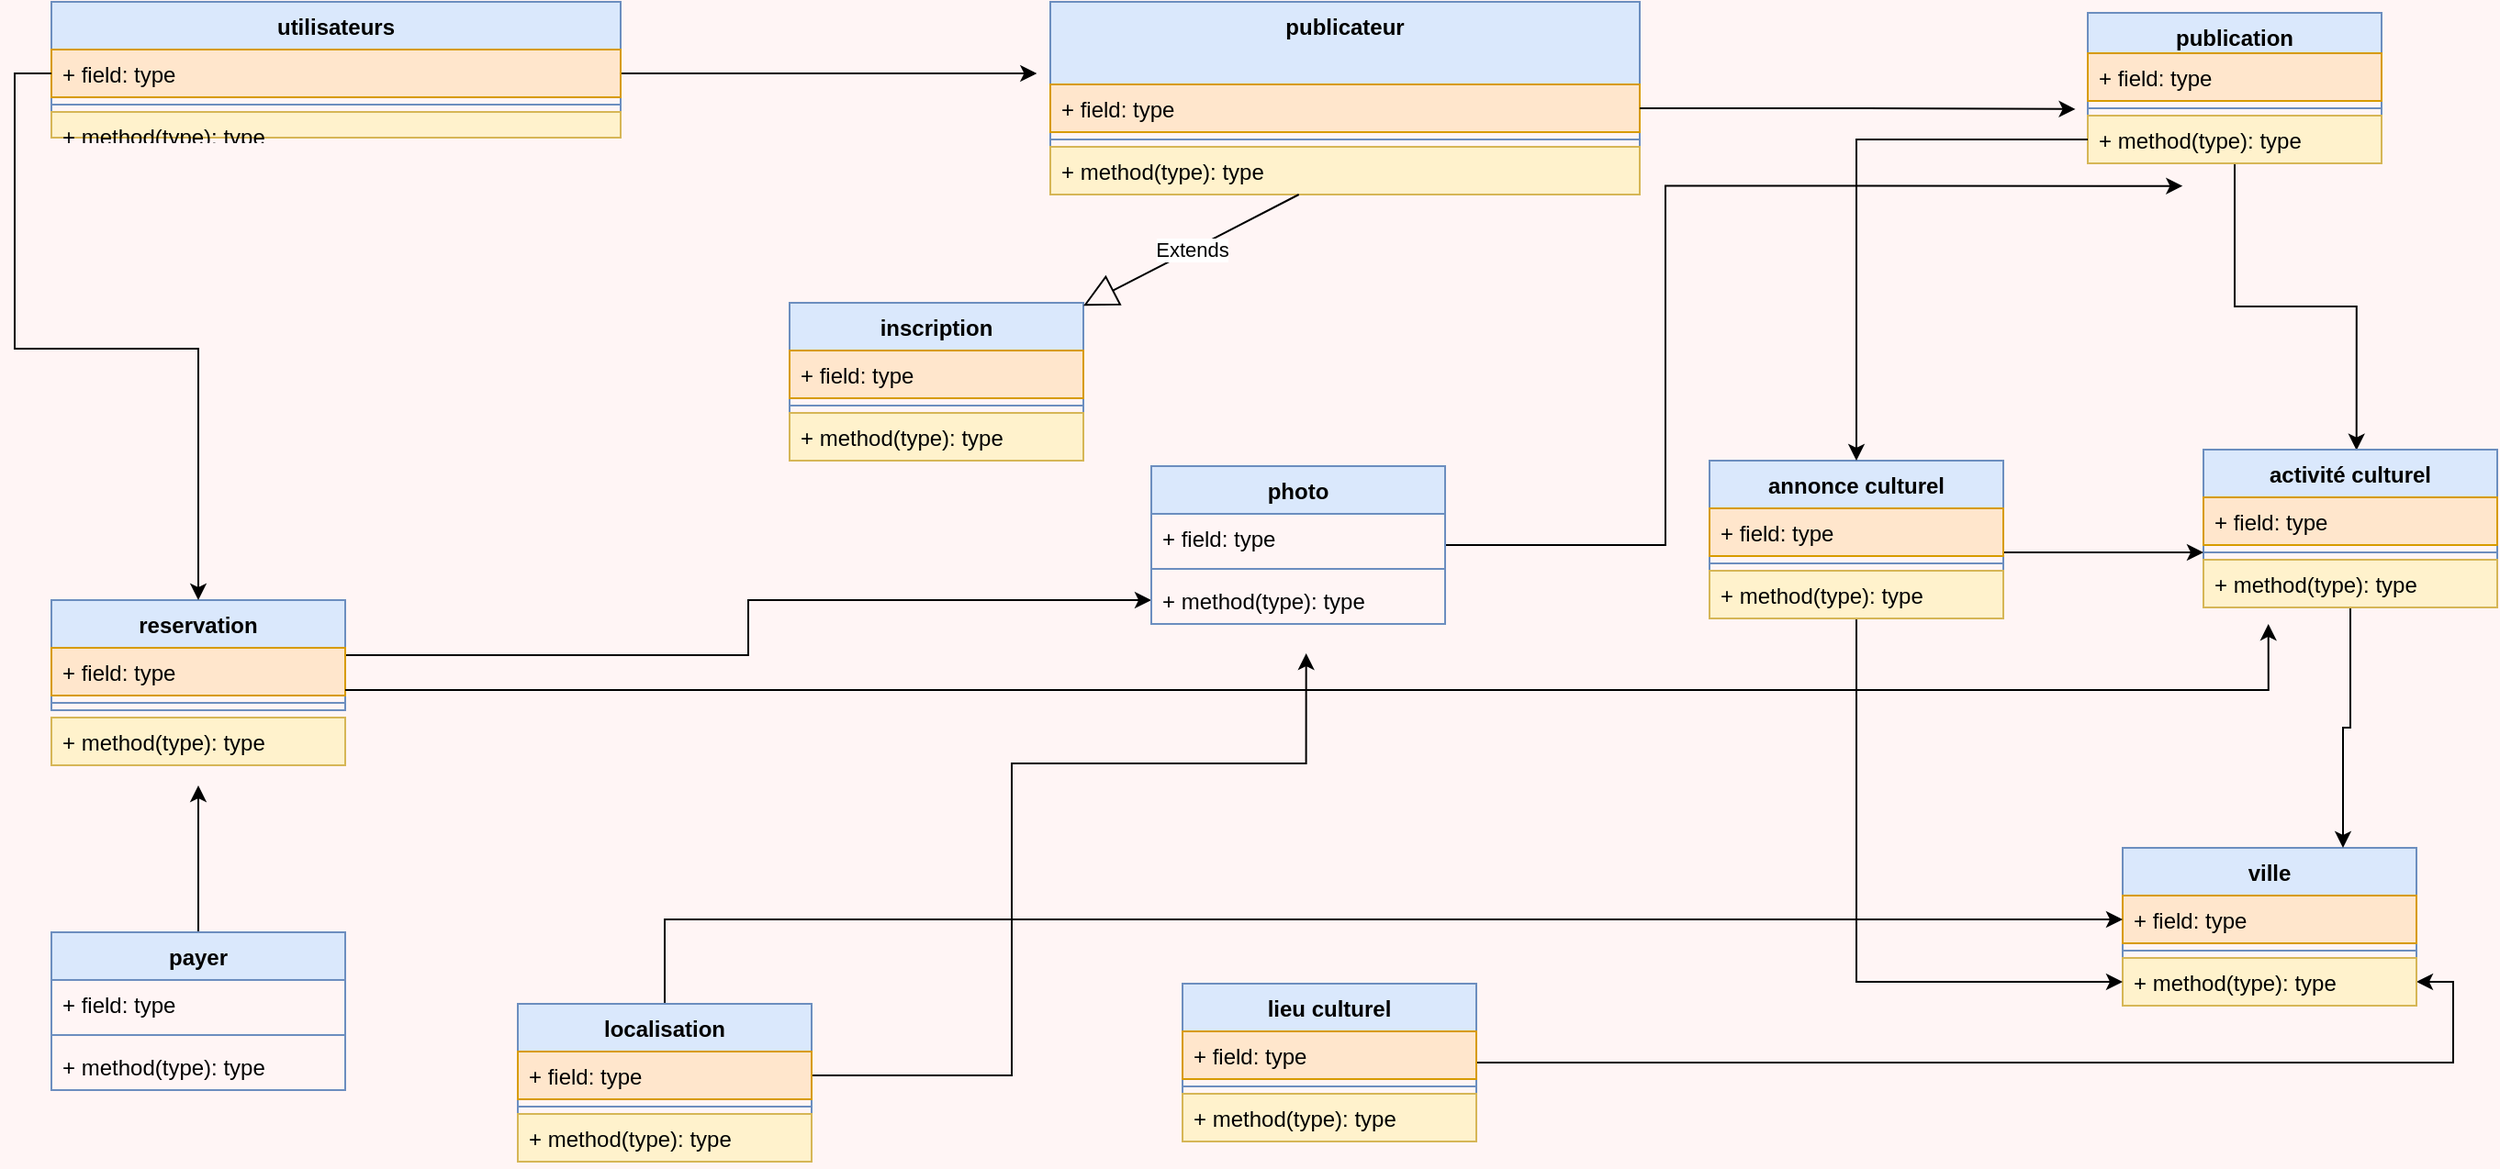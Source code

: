 <mxfile version="21.0.7" type="github">
  <diagram name="Page-1" id="e7e014a7-5840-1c2e-5031-d8a46d1fe8dd">
    <mxGraphModel dx="2587" dy="767" grid="0" gridSize="38" guides="1" tooltips="1" connect="1" arrows="1" fold="1" page="1" pageScale="1" pageWidth="1169" pageHeight="827" background="#FFF5F5" math="0" shadow="0">
      <root>
        <mxCell id="0" />
        <mxCell id="1" parent="0" />
        <mxCell id="SGoZrqo3IlflcsKEaXbl-61" value="utilisateurs" style="swimlane;fontStyle=1;align=center;verticalAlign=top;childLayout=stackLayout;horizontal=1;startSize=26;horizontalStack=0;resizeParent=1;resizeParentMax=0;resizeLast=0;collapsible=1;marginBottom=0;whiteSpace=wrap;html=1;fillColor=#dae8fc;strokeColor=#6c8ebf;" parent="1" vertex="1">
          <mxGeometry x="-207" y="19" width="310" height="74" as="geometry" />
        </mxCell>
        <mxCell id="SGoZrqo3IlflcsKEaXbl-108" style="edgeStyle=orthogonalEdgeStyle;rounded=0;orthogonalLoop=1;jettySize=auto;html=1;exitX=1;exitY=0.5;exitDx=0;exitDy=0;" parent="SGoZrqo3IlflcsKEaXbl-61" source="SGoZrqo3IlflcsKEaXbl-62" edge="1">
          <mxGeometry relative="1" as="geometry">
            <mxPoint x="536.667" y="39" as="targetPoint" />
          </mxGeometry>
        </mxCell>
        <mxCell id="SGoZrqo3IlflcsKEaXbl-62" value="+ field: type" style="text;strokeColor=#d79b00;fillColor=#ffe6cc;align=left;verticalAlign=top;spacingLeft=4;spacingRight=4;overflow=hidden;rotatable=0;points=[[0,0.5],[1,0.5]];portConstraint=eastwest;whiteSpace=wrap;html=1;" parent="SGoZrqo3IlflcsKEaXbl-61" vertex="1">
          <mxGeometry y="26" width="310" height="26" as="geometry" />
        </mxCell>
        <mxCell id="SGoZrqo3IlflcsKEaXbl-63" value="" style="line;strokeWidth=1;fillColor=none;align=left;verticalAlign=middle;spacingTop=-1;spacingLeft=3;spacingRight=3;rotatable=0;labelPosition=right;points=[];portConstraint=eastwest;strokeColor=inherit;" parent="SGoZrqo3IlflcsKEaXbl-61" vertex="1">
          <mxGeometry y="52" width="310" height="8" as="geometry" />
        </mxCell>
        <mxCell id="SGoZrqo3IlflcsKEaXbl-64" value="+ method(type): type" style="text;strokeColor=#d6b656;fillColor=#fff2cc;align=left;verticalAlign=top;spacingLeft=4;spacingRight=4;overflow=hidden;rotatable=0;points=[[0,0.5],[1,0.5]];portConstraint=eastwest;whiteSpace=wrap;html=1;" parent="SGoZrqo3IlflcsKEaXbl-61" vertex="1">
          <mxGeometry y="60" width="310" height="14" as="geometry" />
        </mxCell>
        <mxCell id="SGoZrqo3IlflcsKEaXbl-69" value="publicateur" style="swimlane;fontStyle=1;align=center;verticalAlign=top;childLayout=stackLayout;horizontal=1;startSize=45;horizontalStack=0;resizeParent=1;resizeParentMax=0;resizeLast=0;collapsible=1;marginBottom=0;whiteSpace=wrap;html=1;strokeColor=#6c8ebf;fillColor=#dae8fc;" parent="1" vertex="1">
          <mxGeometry x="337" y="19" width="321" height="105" as="geometry" />
        </mxCell>
        <mxCell id="SGoZrqo3IlflcsKEaXbl-70" value="+ field: type" style="text;strokeColor=#d79b00;fillColor=#ffe6cc;align=left;verticalAlign=top;spacingLeft=4;spacingRight=4;overflow=hidden;rotatable=0;points=[[0,0.5],[1,0.5]];portConstraint=eastwest;whiteSpace=wrap;html=1;" parent="SGoZrqo3IlflcsKEaXbl-69" vertex="1">
          <mxGeometry y="45" width="321" height="26" as="geometry" />
        </mxCell>
        <mxCell id="SGoZrqo3IlflcsKEaXbl-71" value="" style="line;strokeWidth=1;fillColor=none;align=left;verticalAlign=middle;spacingTop=-1;spacingLeft=3;spacingRight=3;rotatable=0;labelPosition=right;points=[];portConstraint=eastwest;strokeColor=inherit;" parent="SGoZrqo3IlflcsKEaXbl-69" vertex="1">
          <mxGeometry y="71" width="321" height="8" as="geometry" />
        </mxCell>
        <mxCell id="SGoZrqo3IlflcsKEaXbl-72" value="+ method(type): type" style="text;strokeColor=#d6b656;fillColor=#fff2cc;align=left;verticalAlign=top;spacingLeft=4;spacingRight=4;overflow=hidden;rotatable=0;points=[[0,0.5],[1,0.5]];portConstraint=eastwest;whiteSpace=wrap;html=1;" parent="SGoZrqo3IlflcsKEaXbl-69" vertex="1">
          <mxGeometry y="79" width="321" height="26" as="geometry" />
        </mxCell>
        <mxCell id="SGoZrqo3IlflcsKEaXbl-116" style="edgeStyle=orthogonalEdgeStyle;rounded=0;orthogonalLoop=1;jettySize=auto;html=1;entryX=0.521;entryY=0.004;entryDx=0;entryDy=0;entryPerimeter=0;" parent="1" source="SGoZrqo3IlflcsKEaXbl-73" target="SGoZrqo3IlflcsKEaXbl-100" edge="1">
          <mxGeometry relative="1" as="geometry" />
        </mxCell>
        <mxCell id="SGoZrqo3IlflcsKEaXbl-73" value="publication" style="swimlane;fontStyle=1;align=center;verticalAlign=top;childLayout=stackLayout;horizontal=1;startSize=22;horizontalStack=0;resizeParent=1;resizeParentMax=0;resizeLast=0;collapsible=1;marginBottom=0;whiteSpace=wrap;html=1;fillColor=#dae8fc;strokeColor=#6c8ebf;" parent="1" vertex="1">
          <mxGeometry x="902" y="25" width="160" height="82" as="geometry" />
        </mxCell>
        <mxCell id="SGoZrqo3IlflcsKEaXbl-74" value="+ field: type" style="text;strokeColor=#d79b00;fillColor=#ffe6cc;align=left;verticalAlign=top;spacingLeft=4;spacingRight=4;overflow=hidden;rotatable=0;points=[[0,0.5],[1,0.5]];portConstraint=eastwest;whiteSpace=wrap;html=1;" parent="SGoZrqo3IlflcsKEaXbl-73" vertex="1">
          <mxGeometry y="22" width="160" height="26" as="geometry" />
        </mxCell>
        <mxCell id="SGoZrqo3IlflcsKEaXbl-75" value="" style="line;strokeWidth=1;fillColor=none;align=left;verticalAlign=middle;spacingTop=-1;spacingLeft=3;spacingRight=3;rotatable=0;labelPosition=right;points=[];portConstraint=eastwest;strokeColor=inherit;" parent="SGoZrqo3IlflcsKEaXbl-73" vertex="1">
          <mxGeometry y="48" width="160" height="8" as="geometry" />
        </mxCell>
        <mxCell id="SGoZrqo3IlflcsKEaXbl-76" value="+ method(type): type" style="text;strokeColor=#d6b656;fillColor=#fff2cc;align=left;verticalAlign=top;spacingLeft=4;spacingRight=4;overflow=hidden;rotatable=0;points=[[0,0.5],[1,0.5]];portConstraint=eastwest;whiteSpace=wrap;html=1;" parent="SGoZrqo3IlflcsKEaXbl-73" vertex="1">
          <mxGeometry y="56" width="160" height="26" as="geometry" />
        </mxCell>
        <mxCell id="SGoZrqo3IlflcsKEaXbl-77" value="inscription" style="swimlane;fontStyle=1;align=center;verticalAlign=top;childLayout=stackLayout;horizontal=1;startSize=26;horizontalStack=0;resizeParent=1;resizeParentMax=0;resizeLast=0;collapsible=1;marginBottom=0;whiteSpace=wrap;html=1;fillColor=#dae8fc;strokeColor=#6c8ebf;" parent="1" vertex="1">
          <mxGeometry x="195" y="183" width="160" height="86" as="geometry" />
        </mxCell>
        <mxCell id="SGoZrqo3IlflcsKEaXbl-78" value="+ field: type" style="text;strokeColor=#d79b00;fillColor=#ffe6cc;align=left;verticalAlign=top;spacingLeft=4;spacingRight=4;overflow=hidden;rotatable=0;points=[[0,0.5],[1,0.5]];portConstraint=eastwest;whiteSpace=wrap;html=1;" parent="SGoZrqo3IlflcsKEaXbl-77" vertex="1">
          <mxGeometry y="26" width="160" height="26" as="geometry" />
        </mxCell>
        <mxCell id="SGoZrqo3IlflcsKEaXbl-79" value="" style="line;strokeWidth=1;fillColor=none;align=left;verticalAlign=middle;spacingTop=-1;spacingLeft=3;spacingRight=3;rotatable=0;labelPosition=right;points=[];portConstraint=eastwest;strokeColor=inherit;" parent="SGoZrqo3IlflcsKEaXbl-77" vertex="1">
          <mxGeometry y="52" width="160" height="8" as="geometry" />
        </mxCell>
        <mxCell id="SGoZrqo3IlflcsKEaXbl-80" value="+ method(type): type" style="text;strokeColor=#d6b656;fillColor=#fff2cc;align=left;verticalAlign=top;spacingLeft=4;spacingRight=4;overflow=hidden;rotatable=0;points=[[0,0.5],[1,0.5]];portConstraint=eastwest;whiteSpace=wrap;html=1;" parent="SGoZrqo3IlflcsKEaXbl-77" vertex="1">
          <mxGeometry y="60" width="160" height="26" as="geometry" />
        </mxCell>
        <mxCell id="YtkqD--CmhrqarxZf_1T-7" style="edgeStyle=orthogonalEdgeStyle;rounded=0;orthogonalLoop=1;jettySize=auto;html=1;" parent="1" source="SGoZrqo3IlflcsKEaXbl-81" target="YtkqD--CmhrqarxZf_1T-4" edge="1">
          <mxGeometry relative="1" as="geometry" />
        </mxCell>
        <mxCell id="SGoZrqo3IlflcsKEaXbl-81" value="reservation" style="swimlane;fontStyle=1;align=center;verticalAlign=top;childLayout=stackLayout;horizontal=1;startSize=26;horizontalStack=0;resizeParent=1;resizeParentMax=0;resizeLast=0;collapsible=1;marginBottom=0;whiteSpace=wrap;html=1;fillColor=#dae8fc;strokeColor=#6c8ebf;" parent="1" vertex="1">
          <mxGeometry x="-207" y="345" width="160" height="60" as="geometry" />
        </mxCell>
        <mxCell id="SGoZrqo3IlflcsKEaXbl-82" value="+ field: type" style="text;strokeColor=#d79b00;fillColor=#ffe6cc;align=left;verticalAlign=top;spacingLeft=4;spacingRight=4;overflow=hidden;rotatable=0;points=[[0,0.5],[1,0.5]];portConstraint=eastwest;whiteSpace=wrap;html=1;" parent="SGoZrqo3IlflcsKEaXbl-81" vertex="1">
          <mxGeometry y="26" width="160" height="26" as="geometry" />
        </mxCell>
        <mxCell id="SGoZrqo3IlflcsKEaXbl-83" value="" style="line;strokeWidth=1;fillColor=none;align=left;verticalAlign=middle;spacingTop=-1;spacingLeft=3;spacingRight=3;rotatable=0;labelPosition=right;points=[];portConstraint=eastwest;strokeColor=inherit;" parent="SGoZrqo3IlflcsKEaXbl-81" vertex="1">
          <mxGeometry y="52" width="160" height="8" as="geometry" />
        </mxCell>
        <mxCell id="SGoZrqo3IlflcsKEaXbl-109" style="edgeStyle=orthogonalEdgeStyle;rounded=0;orthogonalLoop=1;jettySize=auto;html=1;entryX=1;entryY=0.5;entryDx=0;entryDy=0;" parent="1" source="SGoZrqo3IlflcsKEaXbl-85" target="SGoZrqo3IlflcsKEaXbl-92" edge="1">
          <mxGeometry relative="1" as="geometry" />
        </mxCell>
        <mxCell id="SGoZrqo3IlflcsKEaXbl-85" value="lieu culturel" style="swimlane;fontStyle=1;align=center;verticalAlign=top;childLayout=stackLayout;horizontal=1;startSize=26;horizontalStack=0;resizeParent=1;resizeParentMax=0;resizeLast=0;collapsible=1;marginBottom=0;whiteSpace=wrap;html=1;fillColor=#dae8fc;strokeColor=#6c8ebf;" parent="1" vertex="1">
          <mxGeometry x="409" y="554" width="160" height="86" as="geometry" />
        </mxCell>
        <mxCell id="SGoZrqo3IlflcsKEaXbl-86" value="+ field: type" style="text;strokeColor=#d79b00;fillColor=#ffe6cc;align=left;verticalAlign=top;spacingLeft=4;spacingRight=4;overflow=hidden;rotatable=0;points=[[0,0.5],[1,0.5]];portConstraint=eastwest;whiteSpace=wrap;html=1;" parent="SGoZrqo3IlflcsKEaXbl-85" vertex="1">
          <mxGeometry y="26" width="160" height="26" as="geometry" />
        </mxCell>
        <mxCell id="SGoZrqo3IlflcsKEaXbl-87" value="" style="line;strokeWidth=1;fillColor=none;align=left;verticalAlign=middle;spacingTop=-1;spacingLeft=3;spacingRight=3;rotatable=0;labelPosition=right;points=[];portConstraint=eastwest;strokeColor=inherit;" parent="SGoZrqo3IlflcsKEaXbl-85" vertex="1">
          <mxGeometry y="52" width="160" height="8" as="geometry" />
        </mxCell>
        <mxCell id="SGoZrqo3IlflcsKEaXbl-88" value="+ method(type): type" style="text;strokeColor=#d6b656;fillColor=#fff2cc;align=left;verticalAlign=top;spacingLeft=4;spacingRight=4;overflow=hidden;rotatable=0;points=[[0,0.5],[1,0.5]];portConstraint=eastwest;whiteSpace=wrap;html=1;" parent="SGoZrqo3IlflcsKEaXbl-85" vertex="1">
          <mxGeometry y="60" width="160" height="26" as="geometry" />
        </mxCell>
        <mxCell id="SGoZrqo3IlflcsKEaXbl-89" value="ville" style="swimlane;fontStyle=1;align=center;verticalAlign=top;childLayout=stackLayout;horizontal=1;startSize=26;horizontalStack=0;resizeParent=1;resizeParentMax=0;resizeLast=0;collapsible=1;marginBottom=0;whiteSpace=wrap;html=1;fillColor=#dae8fc;strokeColor=#6c8ebf;" parent="1" vertex="1">
          <mxGeometry x="921" y="480" width="160" height="86" as="geometry" />
        </mxCell>
        <mxCell id="SGoZrqo3IlflcsKEaXbl-90" value="+ field: type" style="text;strokeColor=#d79b00;fillColor=#ffe6cc;align=left;verticalAlign=top;spacingLeft=4;spacingRight=4;overflow=hidden;rotatable=0;points=[[0,0.5],[1,0.5]];portConstraint=eastwest;whiteSpace=wrap;html=1;" parent="SGoZrqo3IlflcsKEaXbl-89" vertex="1">
          <mxGeometry y="26" width="160" height="26" as="geometry" />
        </mxCell>
        <mxCell id="SGoZrqo3IlflcsKEaXbl-91" value="" style="line;strokeWidth=1;fillColor=none;align=left;verticalAlign=middle;spacingTop=-1;spacingLeft=3;spacingRight=3;rotatable=0;labelPosition=right;points=[];portConstraint=eastwest;strokeColor=inherit;" parent="SGoZrqo3IlflcsKEaXbl-89" vertex="1">
          <mxGeometry y="52" width="160" height="8" as="geometry" />
        </mxCell>
        <mxCell id="SGoZrqo3IlflcsKEaXbl-92" value="+ method(type): type" style="text;strokeColor=#d6b656;fillColor=#fff2cc;align=left;verticalAlign=top;spacingLeft=4;spacingRight=4;overflow=hidden;rotatable=0;points=[[0,0.5],[1,0.5]];portConstraint=eastwest;whiteSpace=wrap;html=1;" parent="SGoZrqo3IlflcsKEaXbl-89" vertex="1">
          <mxGeometry y="60" width="160" height="26" as="geometry" />
        </mxCell>
        <mxCell id="SGoZrqo3IlflcsKEaXbl-97" style="edgeStyle=orthogonalEdgeStyle;rounded=0;orthogonalLoop=1;jettySize=auto;html=1;entryX=-0.042;entryY=-0.137;entryDx=0;entryDy=0;entryPerimeter=0;" parent="1" source="SGoZrqo3IlflcsKEaXbl-70" target="SGoZrqo3IlflcsKEaXbl-76" edge="1">
          <mxGeometry relative="1" as="geometry" />
        </mxCell>
        <mxCell id="SGoZrqo3IlflcsKEaXbl-111" style="edgeStyle=orthogonalEdgeStyle;rounded=0;orthogonalLoop=1;jettySize=auto;html=1;entryX=0.75;entryY=0;entryDx=0;entryDy=0;" parent="1" source="SGoZrqo3IlflcsKEaXbl-100" target="SGoZrqo3IlflcsKEaXbl-89" edge="1">
          <mxGeometry relative="1" as="geometry" />
        </mxCell>
        <mxCell id="SGoZrqo3IlflcsKEaXbl-100" value="activité culturel" style="swimlane;fontStyle=1;align=center;verticalAlign=top;childLayout=stackLayout;horizontal=1;startSize=26;horizontalStack=0;resizeParent=1;resizeParentMax=0;resizeLast=0;collapsible=1;marginBottom=0;whiteSpace=wrap;html=1;fillColor=#dae8fc;strokeColor=#6c8ebf;" parent="1" vertex="1">
          <mxGeometry x="965" y="263" width="160" height="86" as="geometry" />
        </mxCell>
        <mxCell id="SGoZrqo3IlflcsKEaXbl-101" value="+ field: type" style="text;strokeColor=#d79b00;fillColor=#ffe6cc;align=left;verticalAlign=top;spacingLeft=4;spacingRight=4;overflow=hidden;rotatable=0;points=[[0,0.5],[1,0.5]];portConstraint=eastwest;whiteSpace=wrap;html=1;" parent="SGoZrqo3IlflcsKEaXbl-100" vertex="1">
          <mxGeometry y="26" width="160" height="26" as="geometry" />
        </mxCell>
        <mxCell id="SGoZrqo3IlflcsKEaXbl-102" value="" style="line;strokeWidth=1;fillColor=none;align=left;verticalAlign=middle;spacingTop=-1;spacingLeft=3;spacingRight=3;rotatable=0;labelPosition=right;points=[];portConstraint=eastwest;strokeColor=inherit;" parent="SGoZrqo3IlflcsKEaXbl-100" vertex="1">
          <mxGeometry y="52" width="160" height="8" as="geometry" />
        </mxCell>
        <mxCell id="SGoZrqo3IlflcsKEaXbl-103" value="+ method(type): type" style="text;strokeColor=#d6b656;fillColor=#fff2cc;align=left;verticalAlign=top;spacingLeft=4;spacingRight=4;overflow=hidden;rotatable=0;points=[[0,0.5],[1,0.5]];portConstraint=eastwest;whiteSpace=wrap;html=1;" parent="SGoZrqo3IlflcsKEaXbl-100" vertex="1">
          <mxGeometry y="60" width="160" height="26" as="geometry" />
        </mxCell>
        <mxCell id="SGoZrqo3IlflcsKEaXbl-107" value="Extends" style="endArrow=block;endSize=16;endFill=0;html=1;rounded=0;" parent="1" source="SGoZrqo3IlflcsKEaXbl-72" target="SGoZrqo3IlflcsKEaXbl-77" edge="1">
          <mxGeometry width="160" relative="1" as="geometry">
            <mxPoint x="511" y="265" as="sourcePoint" />
            <mxPoint x="671" y="265" as="targetPoint" />
          </mxGeometry>
        </mxCell>
        <mxCell id="SGoZrqo3IlflcsKEaXbl-118" style="edgeStyle=orthogonalEdgeStyle;rounded=0;orthogonalLoop=1;jettySize=auto;html=1;entryX=0;entryY=0.5;entryDx=0;entryDy=0;" parent="1" source="SGoZrqo3IlflcsKEaXbl-112" target="SGoZrqo3IlflcsKEaXbl-92" edge="1">
          <mxGeometry relative="1" as="geometry" />
        </mxCell>
        <mxCell id="SGoZrqo3IlflcsKEaXbl-131" style="edgeStyle=orthogonalEdgeStyle;rounded=0;orthogonalLoop=1;jettySize=auto;html=1;" parent="1" source="SGoZrqo3IlflcsKEaXbl-112" target="SGoZrqo3IlflcsKEaXbl-102" edge="1">
          <mxGeometry relative="1" as="geometry">
            <Array as="points">
              <mxPoint x="887" y="319" />
              <mxPoint x="887" y="319" />
            </Array>
          </mxGeometry>
        </mxCell>
        <mxCell id="SGoZrqo3IlflcsKEaXbl-112" value="annonce culturel" style="swimlane;fontStyle=1;align=center;verticalAlign=top;childLayout=stackLayout;horizontal=1;startSize=26;horizontalStack=0;resizeParent=1;resizeParentMax=0;resizeLast=0;collapsible=1;marginBottom=0;whiteSpace=wrap;html=1;fillColor=#dae8fc;strokeColor=#6c8ebf;" parent="1" vertex="1">
          <mxGeometry x="696" y="269" width="160" height="86" as="geometry" />
        </mxCell>
        <mxCell id="SGoZrqo3IlflcsKEaXbl-113" value="+ field: type" style="text;strokeColor=#d79b00;fillColor=#ffe6cc;align=left;verticalAlign=top;spacingLeft=4;spacingRight=4;overflow=hidden;rotatable=0;points=[[0,0.5],[1,0.5]];portConstraint=eastwest;whiteSpace=wrap;html=1;" parent="SGoZrqo3IlflcsKEaXbl-112" vertex="1">
          <mxGeometry y="26" width="160" height="26" as="geometry" />
        </mxCell>
        <mxCell id="SGoZrqo3IlflcsKEaXbl-114" value="" style="line;strokeWidth=1;fillColor=none;align=left;verticalAlign=middle;spacingTop=-1;spacingLeft=3;spacingRight=3;rotatable=0;labelPosition=right;points=[];portConstraint=eastwest;strokeColor=inherit;" parent="SGoZrqo3IlflcsKEaXbl-112" vertex="1">
          <mxGeometry y="52" width="160" height="8" as="geometry" />
        </mxCell>
        <mxCell id="SGoZrqo3IlflcsKEaXbl-115" value="+ method(type): type" style="text;strokeColor=#d6b656;fillColor=#fff2cc;align=left;verticalAlign=top;spacingLeft=4;spacingRight=4;overflow=hidden;rotatable=0;points=[[0,0.5],[1,0.5]];portConstraint=eastwest;whiteSpace=wrap;html=1;" parent="SGoZrqo3IlflcsKEaXbl-112" vertex="1">
          <mxGeometry y="60" width="160" height="26" as="geometry" />
        </mxCell>
        <mxCell id="SGoZrqo3IlflcsKEaXbl-117" style="edgeStyle=orthogonalEdgeStyle;rounded=0;orthogonalLoop=1;jettySize=auto;html=1;entryX=0.5;entryY=0;entryDx=0;entryDy=0;" parent="1" source="SGoZrqo3IlflcsKEaXbl-76" target="SGoZrqo3IlflcsKEaXbl-112" edge="1">
          <mxGeometry relative="1" as="geometry" />
        </mxCell>
        <mxCell id="SGoZrqo3IlflcsKEaXbl-84" value="+ method(type): type" style="text;strokeColor=#d6b656;fillColor=#fff2cc;align=left;verticalAlign=top;spacingLeft=4;spacingRight=4;overflow=hidden;rotatable=0;points=[[0,0.5],[1,0.5]];portConstraint=eastwest;whiteSpace=wrap;html=1;" parent="1" vertex="1">
          <mxGeometry x="-207" y="409" width="160" height="26" as="geometry" />
        </mxCell>
        <mxCell id="SGoZrqo3IlflcsKEaXbl-129" style="edgeStyle=orthogonalEdgeStyle;rounded=0;orthogonalLoop=1;jettySize=auto;html=1;entryX=0;entryY=0.5;entryDx=0;entryDy=0;" parent="1" source="SGoZrqo3IlflcsKEaXbl-125" target="SGoZrqo3IlflcsKEaXbl-90" edge="1">
          <mxGeometry relative="1" as="geometry" />
        </mxCell>
        <mxCell id="SGoZrqo3IlflcsKEaXbl-125" value="localisation" style="swimlane;fontStyle=1;align=center;verticalAlign=top;childLayout=stackLayout;horizontal=1;startSize=26;horizontalStack=0;resizeParent=1;resizeParentMax=0;resizeLast=0;collapsible=1;marginBottom=0;whiteSpace=wrap;html=1;fillColor=#dae8fc;strokeColor=#6c8ebf;" parent="1" vertex="1">
          <mxGeometry x="47" y="565" width="160" height="86" as="geometry" />
        </mxCell>
        <mxCell id="YtkqD--CmhrqarxZf_1T-6" style="edgeStyle=orthogonalEdgeStyle;rounded=0;orthogonalLoop=1;jettySize=auto;html=1;" parent="SGoZrqo3IlflcsKEaXbl-125" source="SGoZrqo3IlflcsKEaXbl-126" edge="1">
          <mxGeometry relative="1" as="geometry">
            <mxPoint x="429.333" y="-191" as="targetPoint" />
            <Array as="points">
              <mxPoint x="269" y="39" />
              <mxPoint x="269" y="-131" />
              <mxPoint x="429" y="-131" />
            </Array>
          </mxGeometry>
        </mxCell>
        <mxCell id="SGoZrqo3IlflcsKEaXbl-126" value="+ field: type" style="text;align=left;verticalAlign=top;spacingLeft=4;spacingRight=4;overflow=hidden;rotatable=0;points=[[0,0.5],[1,0.5]];portConstraint=eastwest;whiteSpace=wrap;html=1;fillColor=#ffe6cc;strokeColor=#d79b00;" parent="SGoZrqo3IlflcsKEaXbl-125" vertex="1">
          <mxGeometry y="26" width="160" height="26" as="geometry" />
        </mxCell>
        <mxCell id="SGoZrqo3IlflcsKEaXbl-127" value="" style="line;strokeWidth=1;fillColor=none;align=left;verticalAlign=middle;spacingTop=-1;spacingLeft=3;spacingRight=3;rotatable=0;labelPosition=right;points=[];portConstraint=eastwest;strokeColor=inherit;" parent="SGoZrqo3IlflcsKEaXbl-125" vertex="1">
          <mxGeometry y="52" width="160" height="8" as="geometry" />
        </mxCell>
        <mxCell id="SGoZrqo3IlflcsKEaXbl-128" value="+ method(type): type" style="text;strokeColor=#d6b656;fillColor=#fff2cc;align=left;verticalAlign=top;spacingLeft=4;spacingRight=4;overflow=hidden;rotatable=0;points=[[0,0.5],[1,0.5]];portConstraint=eastwest;whiteSpace=wrap;html=1;" parent="SGoZrqo3IlflcsKEaXbl-125" vertex="1">
          <mxGeometry y="60" width="160" height="26" as="geometry" />
        </mxCell>
        <mxCell id="SGoZrqo3IlflcsKEaXbl-99" style="edgeStyle=orthogonalEdgeStyle;rounded=0;orthogonalLoop=1;jettySize=auto;html=1;entryX=0.5;entryY=0;entryDx=0;entryDy=0;" parent="1" source="SGoZrqo3IlflcsKEaXbl-62" target="SGoZrqo3IlflcsKEaXbl-81" edge="1">
          <mxGeometry relative="1" as="geometry">
            <mxPoint x="-122.518" y="231.519" as="targetPoint" />
          </mxGeometry>
        </mxCell>
        <mxCell id="SGoZrqo3IlflcsKEaXbl-130" style="edgeStyle=orthogonalEdgeStyle;rounded=0;orthogonalLoop=1;jettySize=auto;html=1;entryX=0.221;entryY=1.346;entryDx=0;entryDy=0;entryPerimeter=0;" parent="1" source="SGoZrqo3IlflcsKEaXbl-82" target="SGoZrqo3IlflcsKEaXbl-103" edge="1">
          <mxGeometry relative="1" as="geometry">
            <Array as="points">
              <mxPoint x="1000" y="394" />
            </Array>
          </mxGeometry>
        </mxCell>
        <mxCell id="YtkqD--CmhrqarxZf_1T-5" style="edgeStyle=orthogonalEdgeStyle;rounded=0;orthogonalLoop=1;jettySize=auto;html=1;" parent="1" source="YtkqD--CmhrqarxZf_1T-1" edge="1">
          <mxGeometry relative="1" as="geometry">
            <mxPoint x="953.667" y="119.333" as="targetPoint" />
            <Array as="points">
              <mxPoint x="672" y="315" />
              <mxPoint x="672" y="119" />
            </Array>
          </mxGeometry>
        </mxCell>
        <mxCell id="YtkqD--CmhrqarxZf_1T-1" value="photo" style="swimlane;fontStyle=1;align=center;verticalAlign=top;childLayout=stackLayout;horizontal=1;startSize=26;horizontalStack=0;resizeParent=1;resizeParentMax=0;resizeLast=0;collapsible=1;marginBottom=0;whiteSpace=wrap;html=1;fillColor=#dae8fc;strokeColor=#6c8ebf;" parent="1" vertex="1">
          <mxGeometry x="392" y="272" width="160" height="86" as="geometry" />
        </mxCell>
        <mxCell id="YtkqD--CmhrqarxZf_1T-2" value="+ field: type" style="text;strokeColor=none;fillColor=none;align=left;verticalAlign=top;spacingLeft=4;spacingRight=4;overflow=hidden;rotatable=0;points=[[0,0.5],[1,0.5]];portConstraint=eastwest;whiteSpace=wrap;html=1;" parent="YtkqD--CmhrqarxZf_1T-1" vertex="1">
          <mxGeometry y="26" width="160" height="26" as="geometry" />
        </mxCell>
        <mxCell id="YtkqD--CmhrqarxZf_1T-3" value="" style="line;strokeWidth=1;fillColor=none;align=left;verticalAlign=middle;spacingTop=-1;spacingLeft=3;spacingRight=3;rotatable=0;labelPosition=right;points=[];portConstraint=eastwest;strokeColor=inherit;" parent="YtkqD--CmhrqarxZf_1T-1" vertex="1">
          <mxGeometry y="52" width="160" height="8" as="geometry" />
        </mxCell>
        <mxCell id="YtkqD--CmhrqarxZf_1T-4" value="+ method(type): type" style="text;strokeColor=none;fillColor=none;align=left;verticalAlign=top;spacingLeft=4;spacingRight=4;overflow=hidden;rotatable=0;points=[[0,0.5],[1,0.5]];portConstraint=eastwest;whiteSpace=wrap;html=1;" parent="YtkqD--CmhrqarxZf_1T-1" vertex="1">
          <mxGeometry y="60" width="160" height="26" as="geometry" />
        </mxCell>
        <mxCell id="YtkqD--CmhrqarxZf_1T-12" style="edgeStyle=orthogonalEdgeStyle;rounded=0;orthogonalLoop=1;jettySize=auto;html=1;" parent="1" source="YtkqD--CmhrqarxZf_1T-8" edge="1">
          <mxGeometry relative="1" as="geometry">
            <mxPoint x="-127" y="446" as="targetPoint" />
          </mxGeometry>
        </mxCell>
        <mxCell id="YtkqD--CmhrqarxZf_1T-8" value="payer" style="swimlane;fontStyle=1;align=center;verticalAlign=top;childLayout=stackLayout;horizontal=1;startSize=26;horizontalStack=0;resizeParent=1;resizeParentMax=0;resizeLast=0;collapsible=1;marginBottom=0;whiteSpace=wrap;html=1;fillColor=#dae8fc;strokeColor=#6c8ebf;" parent="1" vertex="1">
          <mxGeometry x="-207" y="526" width="160" height="86" as="geometry" />
        </mxCell>
        <mxCell id="YtkqD--CmhrqarxZf_1T-9" value="+ field: type" style="text;strokeColor=none;fillColor=none;align=left;verticalAlign=top;spacingLeft=4;spacingRight=4;overflow=hidden;rotatable=0;points=[[0,0.5],[1,0.5]];portConstraint=eastwest;whiteSpace=wrap;html=1;" parent="YtkqD--CmhrqarxZf_1T-8" vertex="1">
          <mxGeometry y="26" width="160" height="26" as="geometry" />
        </mxCell>
        <mxCell id="YtkqD--CmhrqarxZf_1T-10" value="" style="line;strokeWidth=1;fillColor=none;align=left;verticalAlign=middle;spacingTop=-1;spacingLeft=3;spacingRight=3;rotatable=0;labelPosition=right;points=[];portConstraint=eastwest;strokeColor=inherit;" parent="YtkqD--CmhrqarxZf_1T-8" vertex="1">
          <mxGeometry y="52" width="160" height="8" as="geometry" />
        </mxCell>
        <mxCell id="YtkqD--CmhrqarxZf_1T-11" value="+ method(type): type" style="text;strokeColor=none;fillColor=none;align=left;verticalAlign=top;spacingLeft=4;spacingRight=4;overflow=hidden;rotatable=0;points=[[0,0.5],[1,0.5]];portConstraint=eastwest;whiteSpace=wrap;html=1;" parent="YtkqD--CmhrqarxZf_1T-8" vertex="1">
          <mxGeometry y="60" width="160" height="26" as="geometry" />
        </mxCell>
      </root>
    </mxGraphModel>
  </diagram>
</mxfile>
